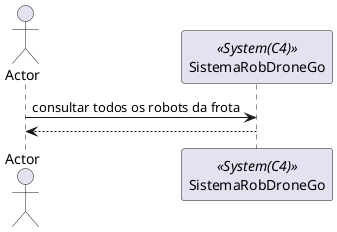 @startuml
actor Actor as actor
participant SistemaRobDroneGo as srdg <<System(C4)>>
actor -> srdg: 	consultar todos os robots da frota
srdg --> actor
@enduml